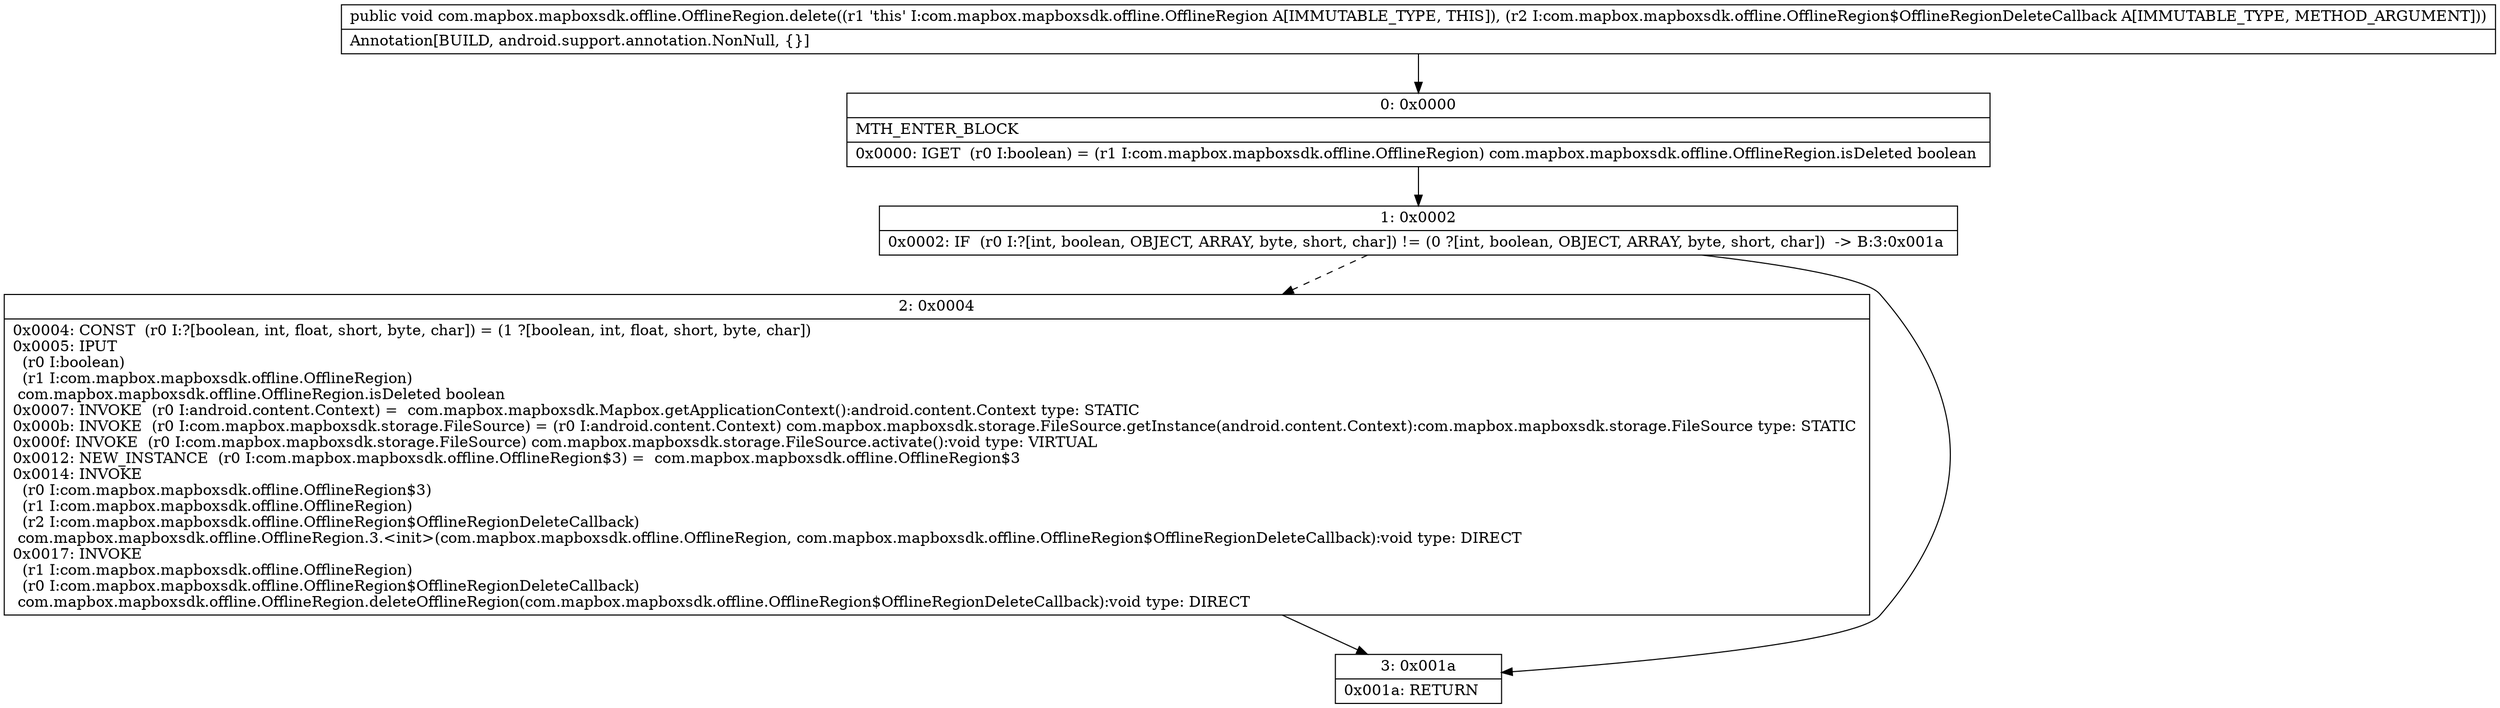 digraph "CFG forcom.mapbox.mapboxsdk.offline.OfflineRegion.delete(Lcom\/mapbox\/mapboxsdk\/offline\/OfflineRegion$OfflineRegionDeleteCallback;)V" {
Node_0 [shape=record,label="{0\:\ 0x0000|MTH_ENTER_BLOCK\l|0x0000: IGET  (r0 I:boolean) = (r1 I:com.mapbox.mapboxsdk.offline.OfflineRegion) com.mapbox.mapboxsdk.offline.OfflineRegion.isDeleted boolean \l}"];
Node_1 [shape=record,label="{1\:\ 0x0002|0x0002: IF  (r0 I:?[int, boolean, OBJECT, ARRAY, byte, short, char]) != (0 ?[int, boolean, OBJECT, ARRAY, byte, short, char])  \-\> B:3:0x001a \l}"];
Node_2 [shape=record,label="{2\:\ 0x0004|0x0004: CONST  (r0 I:?[boolean, int, float, short, byte, char]) = (1 ?[boolean, int, float, short, byte, char]) \l0x0005: IPUT  \l  (r0 I:boolean)\l  (r1 I:com.mapbox.mapboxsdk.offline.OfflineRegion)\l com.mapbox.mapboxsdk.offline.OfflineRegion.isDeleted boolean \l0x0007: INVOKE  (r0 I:android.content.Context) =  com.mapbox.mapboxsdk.Mapbox.getApplicationContext():android.content.Context type: STATIC \l0x000b: INVOKE  (r0 I:com.mapbox.mapboxsdk.storage.FileSource) = (r0 I:android.content.Context) com.mapbox.mapboxsdk.storage.FileSource.getInstance(android.content.Context):com.mapbox.mapboxsdk.storage.FileSource type: STATIC \l0x000f: INVOKE  (r0 I:com.mapbox.mapboxsdk.storage.FileSource) com.mapbox.mapboxsdk.storage.FileSource.activate():void type: VIRTUAL \l0x0012: NEW_INSTANCE  (r0 I:com.mapbox.mapboxsdk.offline.OfflineRegion$3) =  com.mapbox.mapboxsdk.offline.OfflineRegion$3 \l0x0014: INVOKE  \l  (r0 I:com.mapbox.mapboxsdk.offline.OfflineRegion$3)\l  (r1 I:com.mapbox.mapboxsdk.offline.OfflineRegion)\l  (r2 I:com.mapbox.mapboxsdk.offline.OfflineRegion$OfflineRegionDeleteCallback)\l com.mapbox.mapboxsdk.offline.OfflineRegion.3.\<init\>(com.mapbox.mapboxsdk.offline.OfflineRegion, com.mapbox.mapboxsdk.offline.OfflineRegion$OfflineRegionDeleteCallback):void type: DIRECT \l0x0017: INVOKE  \l  (r1 I:com.mapbox.mapboxsdk.offline.OfflineRegion)\l  (r0 I:com.mapbox.mapboxsdk.offline.OfflineRegion$OfflineRegionDeleteCallback)\l com.mapbox.mapboxsdk.offline.OfflineRegion.deleteOfflineRegion(com.mapbox.mapboxsdk.offline.OfflineRegion$OfflineRegionDeleteCallback):void type: DIRECT \l}"];
Node_3 [shape=record,label="{3\:\ 0x001a|0x001a: RETURN   \l}"];
MethodNode[shape=record,label="{public void com.mapbox.mapboxsdk.offline.OfflineRegion.delete((r1 'this' I:com.mapbox.mapboxsdk.offline.OfflineRegion A[IMMUTABLE_TYPE, THIS]), (r2 I:com.mapbox.mapboxsdk.offline.OfflineRegion$OfflineRegionDeleteCallback A[IMMUTABLE_TYPE, METHOD_ARGUMENT]))  | Annotation[BUILD, android.support.annotation.NonNull, \{\}]\l}"];
MethodNode -> Node_0;
Node_0 -> Node_1;
Node_1 -> Node_2[style=dashed];
Node_1 -> Node_3;
Node_2 -> Node_3;
}

